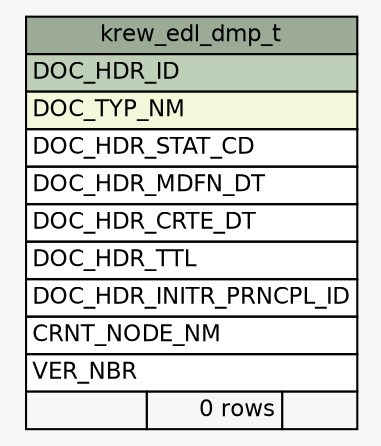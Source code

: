 // dot 2.28.0 on Mac OS X 10.7.2
// SchemaSpy rev 590
digraph "krew_edl_dmp_t" {
  graph [
    rankdir="RL"
    bgcolor="#f7f7f7"
    nodesep="0.18"
    ranksep="0.46"
    fontname="Helvetica"
    fontsize="11"
  ];
  node [
    fontname="Helvetica"
    fontsize="11"
    shape="plaintext"
  ];
  edge [
    arrowsize="0.8"
  ];
  "krew_edl_dmp_t" [
    label=<
    <TABLE BORDER="0" CELLBORDER="1" CELLSPACING="0" BGCOLOR="#ffffff">
      <TR><TD COLSPAN="3" BGCOLOR="#9bab96" ALIGN="CENTER">krew_edl_dmp_t</TD></TR>
      <TR><TD PORT="DOC_HDR_ID" COLSPAN="3" BGCOLOR="#bed1b8" ALIGN="LEFT">DOC_HDR_ID</TD></TR>
      <TR><TD PORT="DOC_TYP_NM" COLSPAN="3" BGCOLOR="#f4f7da" ALIGN="LEFT">DOC_TYP_NM</TD></TR>
      <TR><TD PORT="DOC_HDR_STAT_CD" COLSPAN="3" ALIGN="LEFT">DOC_HDR_STAT_CD</TD></TR>
      <TR><TD PORT="DOC_HDR_MDFN_DT" COLSPAN="3" ALIGN="LEFT">DOC_HDR_MDFN_DT</TD></TR>
      <TR><TD PORT="DOC_HDR_CRTE_DT" COLSPAN="3" ALIGN="LEFT">DOC_HDR_CRTE_DT</TD></TR>
      <TR><TD PORT="DOC_HDR_TTL" COLSPAN="3" ALIGN="LEFT">DOC_HDR_TTL</TD></TR>
      <TR><TD PORT="DOC_HDR_INITR_PRNCPL_ID" COLSPAN="3" ALIGN="LEFT">DOC_HDR_INITR_PRNCPL_ID</TD></TR>
      <TR><TD PORT="CRNT_NODE_NM" COLSPAN="3" ALIGN="LEFT">CRNT_NODE_NM</TD></TR>
      <TR><TD PORT="VER_NBR" COLSPAN="3" ALIGN="LEFT">VER_NBR</TD></TR>
      <TR><TD ALIGN="LEFT" BGCOLOR="#f7f7f7">  </TD><TD ALIGN="RIGHT" BGCOLOR="#f7f7f7">0 rows</TD><TD ALIGN="RIGHT" BGCOLOR="#f7f7f7">  </TD></TR>
    </TABLE>>
    URL="tables/krew_edl_dmp_t.html"
    tooltip="krew_edl_dmp_t"
  ];
}
